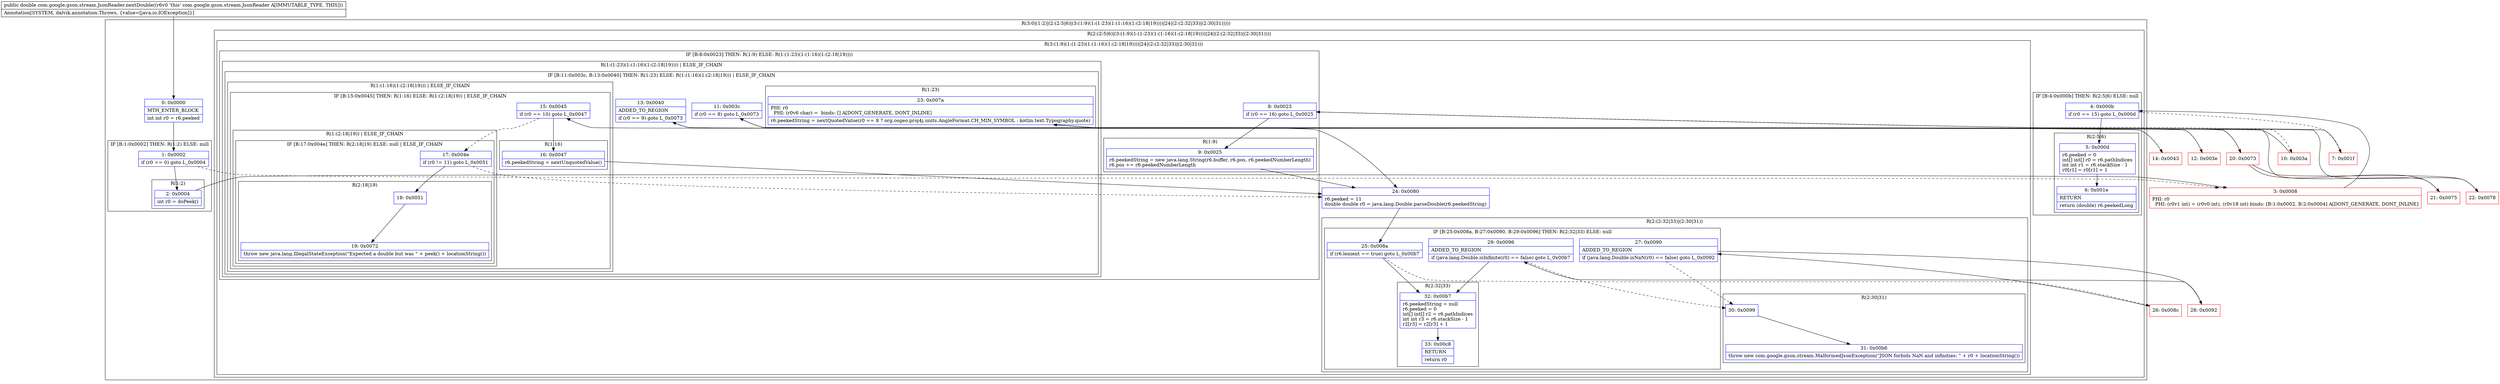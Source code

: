 digraph "CFG forcom.google.gson.stream.JsonReader.nextDouble()D" {
subgraph cluster_Region_1634090107 {
label = "R(3:0|(1:2)|(2:(2:5|6)|(3:(1:9)(1:(1:23)(1:(1:16)(1:(2:18|19))))|24|(2:(2:32|33)|(2:30|31)))))";
node [shape=record,color=blue];
Node_0 [shape=record,label="{0\:\ 0x0000|MTH_ENTER_BLOCK\l|int int r0 = r6.peeked\l}"];
subgraph cluster_IfRegion_705203755 {
label = "IF [B:1:0x0002] THEN: R(1:2) ELSE: null";
node [shape=record,color=blue];
Node_1 [shape=record,label="{1\:\ 0x0002|if (r0 == 0) goto L_0x0004\l}"];
subgraph cluster_Region_37218592 {
label = "R(1:2)";
node [shape=record,color=blue];
Node_2 [shape=record,label="{2\:\ 0x0004|int r0 = doPeek()\l}"];
}
}
subgraph cluster_Region_1653692012 {
label = "R(2:(2:5|6)|(3:(1:9)(1:(1:23)(1:(1:16)(1:(2:18|19))))|24|(2:(2:32|33)|(2:30|31))))";
node [shape=record,color=blue];
subgraph cluster_IfRegion_1294944735 {
label = "IF [B:4:0x000b] THEN: R(2:5|6) ELSE: null";
node [shape=record,color=blue];
Node_4 [shape=record,label="{4\:\ 0x000b|if (r0 == 15) goto L_0x000d\l}"];
subgraph cluster_Region_1971783410 {
label = "R(2:5|6)";
node [shape=record,color=blue];
Node_5 [shape=record,label="{5\:\ 0x000d|r6.peeked = 0\lint[] int[] r0 = r6.pathIndices\lint int r1 = r6.stackSize \- 1\lr0[r1] = r0[r1] + 1\l}"];
Node_6 [shape=record,label="{6\:\ 0x001e|RETURN\l|return (double) r6.peekedLong\l}"];
}
}
subgraph cluster_Region_1480169991 {
label = "R(3:(1:9)(1:(1:23)(1:(1:16)(1:(2:18|19))))|24|(2:(2:32|33)|(2:30|31)))";
node [shape=record,color=blue];
subgraph cluster_IfRegion_502936037 {
label = "IF [B:8:0x0023] THEN: R(1:9) ELSE: R(1:(1:23)(1:(1:16)(1:(2:18|19))))";
node [shape=record,color=blue];
Node_8 [shape=record,label="{8\:\ 0x0023|if (r0 == 16) goto L_0x0025\l}"];
subgraph cluster_Region_1246505135 {
label = "R(1:9)";
node [shape=record,color=blue];
Node_9 [shape=record,label="{9\:\ 0x0025|r6.peekedString = new java.lang.String(r6.buffer, r6.pos, r6.peekedNumberLength)\lr6.pos += r6.peekedNumberLength\l}"];
}
subgraph cluster_Region_1939193912 {
label = "R(1:(1:23)(1:(1:16)(1:(2:18|19)))) | ELSE_IF_CHAIN\l";
node [shape=record,color=blue];
subgraph cluster_IfRegion_549041555 {
label = "IF [B:11:0x003c, B:13:0x0040] THEN: R(1:23) ELSE: R(1:(1:16)(1:(2:18|19))) | ELSE_IF_CHAIN\l";
node [shape=record,color=blue];
Node_11 [shape=record,label="{11\:\ 0x003c|if (r0 == 8) goto L_0x0073\l}"];
Node_13 [shape=record,label="{13\:\ 0x0040|ADDED_TO_REGION\l|if (r0 == 9) goto L_0x0073\l}"];
subgraph cluster_Region_1320029817 {
label = "R(1:23)";
node [shape=record,color=blue];
Node_23 [shape=record,label="{23\:\ 0x007a|PHI: r0 \l  PHI: (r0v6 char) =  binds: [] A[DONT_GENERATE, DONT_INLINE]\l|r6.peekedString = nextQuotedValue(r0 == 8 ? org.osgeo.proj4j.units.AngleFormat.CH_MIN_SYMBOL : kotlin.text.Typography.quote)\l}"];
}
subgraph cluster_Region_721804664 {
label = "R(1:(1:16)(1:(2:18|19))) | ELSE_IF_CHAIN\l";
node [shape=record,color=blue];
subgraph cluster_IfRegion_2037958594 {
label = "IF [B:15:0x0045] THEN: R(1:16) ELSE: R(1:(2:18|19)) | ELSE_IF_CHAIN\l";
node [shape=record,color=blue];
Node_15 [shape=record,label="{15\:\ 0x0045|if (r0 == 10) goto L_0x0047\l}"];
subgraph cluster_Region_1129303106 {
label = "R(1:16)";
node [shape=record,color=blue];
Node_16 [shape=record,label="{16\:\ 0x0047|r6.peekedString = nextUnquotedValue()\l}"];
}
subgraph cluster_Region_1752014292 {
label = "R(1:(2:18|19)) | ELSE_IF_CHAIN\l";
node [shape=record,color=blue];
subgraph cluster_IfRegion_893494289 {
label = "IF [B:17:0x004e] THEN: R(2:18|19) ELSE: null | ELSE_IF_CHAIN\l";
node [shape=record,color=blue];
Node_17 [shape=record,label="{17\:\ 0x004e|if (r0 != 11) goto L_0x0051\l}"];
subgraph cluster_Region_899941601 {
label = "R(2:18|19)";
node [shape=record,color=blue];
Node_18 [shape=record,label="{18\:\ 0x0051}"];
Node_19 [shape=record,label="{19\:\ 0x0072|throw new java.lang.IllegalStateException(\"Expected a double but was \" + peek() + locationString())\l}"];
}
}
}
}
}
}
}
}
Node_24 [shape=record,label="{24\:\ 0x0080|r6.peeked = 11\ldouble double r0 = java.lang.Double.parseDouble(r6.peekedString)\l}"];
subgraph cluster_Region_810545456 {
label = "R(2:(2:32|33)|(2:30|31))";
node [shape=record,color=blue];
subgraph cluster_IfRegion_1717209791 {
label = "IF [B:25:0x008a, B:27:0x0090, B:29:0x0096] THEN: R(2:32|33) ELSE: null";
node [shape=record,color=blue];
Node_25 [shape=record,label="{25\:\ 0x008a|if (r6.lenient == true) goto L_0x00b7\l}"];
Node_27 [shape=record,label="{27\:\ 0x0090|ADDED_TO_REGION\l|if (java.lang.Double.isNaN(r0) == false) goto L_0x0092\l}"];
Node_29 [shape=record,label="{29\:\ 0x0096|ADDED_TO_REGION\l|if (java.lang.Double.isInfinite(r0) == false) goto L_0x00b7\l}"];
subgraph cluster_Region_1503856481 {
label = "R(2:32|33)";
node [shape=record,color=blue];
Node_32 [shape=record,label="{32\:\ 0x00b7|r6.peekedString = null\lr6.peeked = 0\lint[] int[] r2 = r6.pathIndices\lint int r3 = r6.stackSize \- 1\lr2[r3] = r2[r3] + 1\l}"];
Node_33 [shape=record,label="{33\:\ 0x00c8|RETURN\l|return r0\l}"];
}
}
subgraph cluster_Region_1643790696 {
label = "R(2:30|31)";
node [shape=record,color=blue];
Node_30 [shape=record,label="{30\:\ 0x0099}"];
Node_31 [shape=record,label="{31\:\ 0x00b6|throw new com.google.gson.stream.MalformedJsonException(\"JSON forbids NaN and infinities: \" + r0 + locationString())\l}"];
}
}
}
}
}
Node_3 [shape=record,color=red,label="{3\:\ 0x0008|PHI: r0 \l  PHI: (r0v1 int) = (r0v0 int), (r0v18 int) binds: [B:1:0x0002, B:2:0x0004] A[DONT_GENERATE, DONT_INLINE]\l}"];
Node_7 [shape=record,color=red,label="{7\:\ 0x001f}"];
Node_10 [shape=record,color=red,label="{10\:\ 0x003a}"];
Node_12 [shape=record,color=red,label="{12\:\ 0x003e}"];
Node_14 [shape=record,color=red,label="{14\:\ 0x0043}"];
Node_20 [shape=record,color=red,label="{20\:\ 0x0073}"];
Node_21 [shape=record,color=red,label="{21\:\ 0x0075}"];
Node_22 [shape=record,color=red,label="{22\:\ 0x0078}"];
Node_26 [shape=record,color=red,label="{26\:\ 0x008c}"];
Node_28 [shape=record,color=red,label="{28\:\ 0x0092}"];
MethodNode[shape=record,label="{public double com.google.gson.stream.JsonReader.nextDouble((r6v0 'this' com.google.gson.stream.JsonReader A[IMMUTABLE_TYPE, THIS]))  | Annotation[SYSTEM, dalvik.annotation.Throws, \{value=[java.io.IOException]\}]\l}"];
MethodNode -> Node_0;
Node_0 -> Node_1;
Node_1 -> Node_2;
Node_1 -> Node_3[style=dashed];
Node_2 -> Node_3;
Node_4 -> Node_5;
Node_4 -> Node_7[style=dashed];
Node_5 -> Node_6;
Node_8 -> Node_9;
Node_8 -> Node_10[style=dashed];
Node_9 -> Node_24;
Node_11 -> Node_12[style=dashed];
Node_11 -> Node_20;
Node_13 -> Node_14[style=dashed];
Node_13 -> Node_20;
Node_23 -> Node_24;
Node_15 -> Node_16;
Node_15 -> Node_17[style=dashed];
Node_16 -> Node_24;
Node_17 -> Node_18;
Node_17 -> Node_24[style=dashed];
Node_18 -> Node_19;
Node_24 -> Node_25;
Node_25 -> Node_26[style=dashed];
Node_25 -> Node_32;
Node_27 -> Node_28;
Node_27 -> Node_30[style=dashed];
Node_29 -> Node_30[style=dashed];
Node_29 -> Node_32;
Node_32 -> Node_33;
Node_30 -> Node_31;
Node_3 -> Node_4;
Node_7 -> Node_8;
Node_10 -> Node_11;
Node_12 -> Node_13;
Node_14 -> Node_15;
Node_20 -> Node_21;
Node_20 -> Node_22;
Node_21 -> Node_23;
Node_22 -> Node_23;
Node_26 -> Node_27;
Node_28 -> Node_29;
}

